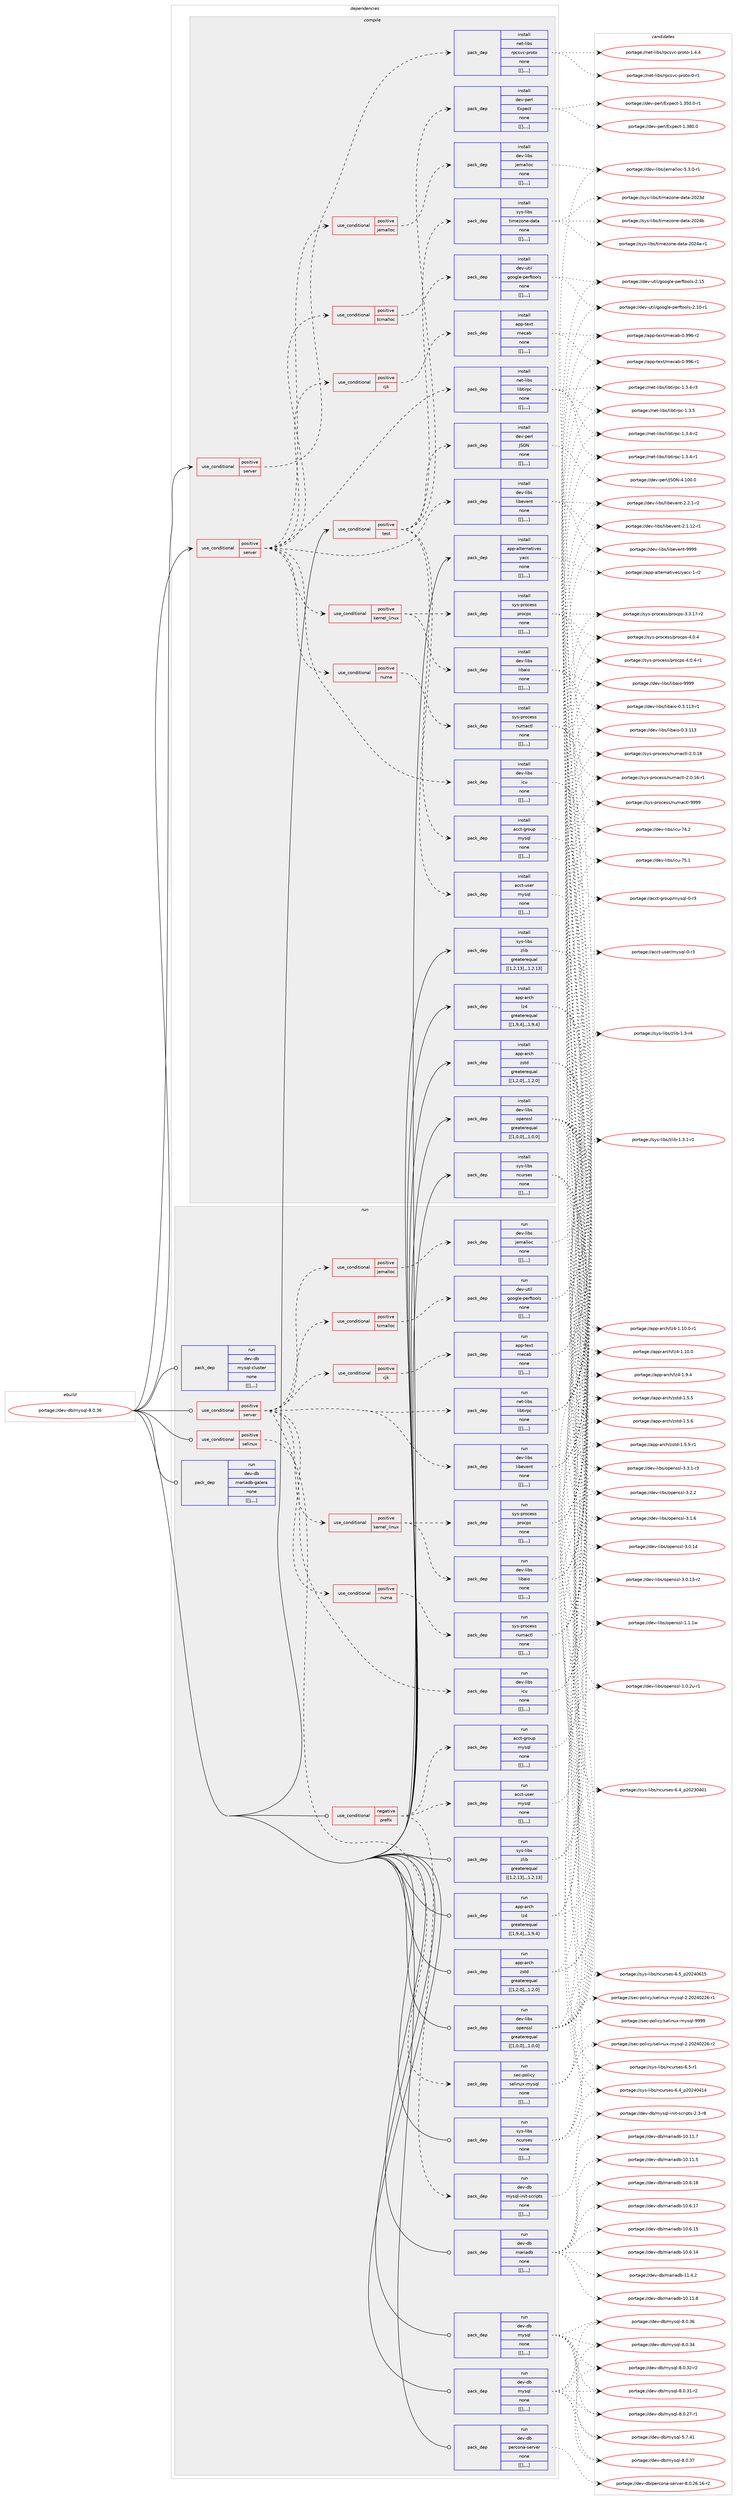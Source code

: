 digraph prolog {

# *************
# Graph options
# *************

newrank=true;
concentrate=true;
compound=true;
graph [rankdir=LR,fontname=Helvetica,fontsize=10,ranksep=1.5];#, ranksep=2.5, nodesep=0.2];
edge  [arrowhead=vee];
node  [fontname=Helvetica,fontsize=10];

# **********
# The ebuild
# **********

subgraph cluster_leftcol {
color=gray;
label=<<i>ebuild</i>>;
id [label="portage://dev-db/mysql-8.0.36", color=red, width=4, href="../dev-db/mysql-8.0.36.svg"];
}

# ****************
# The dependencies
# ****************

subgraph cluster_midcol {
color=gray;
label=<<i>dependencies</i>>;
subgraph cluster_compile {
fillcolor="#eeeeee";
style=filled;
label=<<i>compile</i>>;
subgraph cond17921 {
dependency67855 [label=<<TABLE BORDER="0" CELLBORDER="1" CELLSPACING="0" CELLPADDING="4"><TR><TD ROWSPAN="3" CELLPADDING="10">use_conditional</TD></TR><TR><TD>positive</TD></TR><TR><TD>server</TD></TR></TABLE>>, shape=none, color=red];
subgraph pack48999 {
dependency67856 [label=<<TABLE BORDER="0" CELLBORDER="1" CELLSPACING="0" CELLPADDING="4" WIDTH="220"><TR><TD ROWSPAN="6" CELLPADDING="30">pack_dep</TD></TR><TR><TD WIDTH="110">install</TD></TR><TR><TD>dev-libs</TD></TR><TR><TD>icu</TD></TR><TR><TD>none</TD></TR><TR><TD>[[],,,,]</TD></TR></TABLE>>, shape=none, color=blue];
}
dependency67855:e -> dependency67856:w [weight=20,style="dashed",arrowhead="vee"];
subgraph pack49000 {
dependency67857 [label=<<TABLE BORDER="0" CELLBORDER="1" CELLSPACING="0" CELLPADDING="4" WIDTH="220"><TR><TD ROWSPAN="6" CELLPADDING="30">pack_dep</TD></TR><TR><TD WIDTH="110">install</TD></TR><TR><TD>dev-libs</TD></TR><TR><TD>libevent</TD></TR><TR><TD>none</TD></TR><TR><TD>[[],,,,]</TD></TR></TABLE>>, shape=none, color=blue];
}
dependency67855:e -> dependency67857:w [weight=20,style="dashed",arrowhead="vee"];
subgraph pack49001 {
dependency67858 [label=<<TABLE BORDER="0" CELLBORDER="1" CELLSPACING="0" CELLPADDING="4" WIDTH="220"><TR><TD ROWSPAN="6" CELLPADDING="30">pack_dep</TD></TR><TR><TD WIDTH="110">install</TD></TR><TR><TD>net-libs</TD></TR><TR><TD>libtirpc</TD></TR><TR><TD>none</TD></TR><TR><TD>[[],,,,]</TD></TR></TABLE>>, shape=none, color=blue];
}
dependency67855:e -> dependency67858:w [weight=20,style="dashed",arrowhead="vee"];
subgraph cond17922 {
dependency67859 [label=<<TABLE BORDER="0" CELLBORDER="1" CELLSPACING="0" CELLPADDING="4"><TR><TD ROWSPAN="3" CELLPADDING="10">use_conditional</TD></TR><TR><TD>positive</TD></TR><TR><TD>cjk</TD></TR></TABLE>>, shape=none, color=red];
subgraph pack49002 {
dependency67860 [label=<<TABLE BORDER="0" CELLBORDER="1" CELLSPACING="0" CELLPADDING="4" WIDTH="220"><TR><TD ROWSPAN="6" CELLPADDING="30">pack_dep</TD></TR><TR><TD WIDTH="110">install</TD></TR><TR><TD>app-text</TD></TR><TR><TD>mecab</TD></TR><TR><TD>none</TD></TR><TR><TD>[[],,,,]</TD></TR></TABLE>>, shape=none, color=blue];
}
dependency67859:e -> dependency67860:w [weight=20,style="dashed",arrowhead="vee"];
}
dependency67855:e -> dependency67859:w [weight=20,style="dashed",arrowhead="vee"];
subgraph cond17923 {
dependency67861 [label=<<TABLE BORDER="0" CELLBORDER="1" CELLSPACING="0" CELLPADDING="4"><TR><TD ROWSPAN="3" CELLPADDING="10">use_conditional</TD></TR><TR><TD>positive</TD></TR><TR><TD>jemalloc</TD></TR></TABLE>>, shape=none, color=red];
subgraph pack49003 {
dependency67862 [label=<<TABLE BORDER="0" CELLBORDER="1" CELLSPACING="0" CELLPADDING="4" WIDTH="220"><TR><TD ROWSPAN="6" CELLPADDING="30">pack_dep</TD></TR><TR><TD WIDTH="110">install</TD></TR><TR><TD>dev-libs</TD></TR><TR><TD>jemalloc</TD></TR><TR><TD>none</TD></TR><TR><TD>[[],,,,]</TD></TR></TABLE>>, shape=none, color=blue];
}
dependency67861:e -> dependency67862:w [weight=20,style="dashed",arrowhead="vee"];
}
dependency67855:e -> dependency67861:w [weight=20,style="dashed",arrowhead="vee"];
subgraph cond17924 {
dependency67863 [label=<<TABLE BORDER="0" CELLBORDER="1" CELLSPACING="0" CELLPADDING="4"><TR><TD ROWSPAN="3" CELLPADDING="10">use_conditional</TD></TR><TR><TD>positive</TD></TR><TR><TD>kernel_linux</TD></TR></TABLE>>, shape=none, color=red];
subgraph pack49004 {
dependency67864 [label=<<TABLE BORDER="0" CELLBORDER="1" CELLSPACING="0" CELLPADDING="4" WIDTH="220"><TR><TD ROWSPAN="6" CELLPADDING="30">pack_dep</TD></TR><TR><TD WIDTH="110">install</TD></TR><TR><TD>dev-libs</TD></TR><TR><TD>libaio</TD></TR><TR><TD>none</TD></TR><TR><TD>[[],,,,]</TD></TR></TABLE>>, shape=none, color=blue];
}
dependency67863:e -> dependency67864:w [weight=20,style="dashed",arrowhead="vee"];
subgraph pack49005 {
dependency67865 [label=<<TABLE BORDER="0" CELLBORDER="1" CELLSPACING="0" CELLPADDING="4" WIDTH="220"><TR><TD ROWSPAN="6" CELLPADDING="30">pack_dep</TD></TR><TR><TD WIDTH="110">install</TD></TR><TR><TD>sys-process</TD></TR><TR><TD>procps</TD></TR><TR><TD>none</TD></TR><TR><TD>[[],,,,]</TD></TR></TABLE>>, shape=none, color=blue];
}
dependency67863:e -> dependency67865:w [weight=20,style="dashed",arrowhead="vee"];
}
dependency67855:e -> dependency67863:w [weight=20,style="dashed",arrowhead="vee"];
subgraph cond17925 {
dependency67866 [label=<<TABLE BORDER="0" CELLBORDER="1" CELLSPACING="0" CELLPADDING="4"><TR><TD ROWSPAN="3" CELLPADDING="10">use_conditional</TD></TR><TR><TD>positive</TD></TR><TR><TD>numa</TD></TR></TABLE>>, shape=none, color=red];
subgraph pack49006 {
dependency67867 [label=<<TABLE BORDER="0" CELLBORDER="1" CELLSPACING="0" CELLPADDING="4" WIDTH="220"><TR><TD ROWSPAN="6" CELLPADDING="30">pack_dep</TD></TR><TR><TD WIDTH="110">install</TD></TR><TR><TD>sys-process</TD></TR><TR><TD>numactl</TD></TR><TR><TD>none</TD></TR><TR><TD>[[],,,,]</TD></TR></TABLE>>, shape=none, color=blue];
}
dependency67866:e -> dependency67867:w [weight=20,style="dashed",arrowhead="vee"];
}
dependency67855:e -> dependency67866:w [weight=20,style="dashed",arrowhead="vee"];
subgraph cond17926 {
dependency67868 [label=<<TABLE BORDER="0" CELLBORDER="1" CELLSPACING="0" CELLPADDING="4"><TR><TD ROWSPAN="3" CELLPADDING="10">use_conditional</TD></TR><TR><TD>positive</TD></TR><TR><TD>tcmalloc</TD></TR></TABLE>>, shape=none, color=red];
subgraph pack49007 {
dependency67869 [label=<<TABLE BORDER="0" CELLBORDER="1" CELLSPACING="0" CELLPADDING="4" WIDTH="220"><TR><TD ROWSPAN="6" CELLPADDING="30">pack_dep</TD></TR><TR><TD WIDTH="110">install</TD></TR><TR><TD>dev-util</TD></TR><TR><TD>google-perftools</TD></TR><TR><TD>none</TD></TR><TR><TD>[[],,,,]</TD></TR></TABLE>>, shape=none, color=blue];
}
dependency67868:e -> dependency67869:w [weight=20,style="dashed",arrowhead="vee"];
}
dependency67855:e -> dependency67868:w [weight=20,style="dashed",arrowhead="vee"];
}
id:e -> dependency67855:w [weight=20,style="solid",arrowhead="vee"];
subgraph cond17927 {
dependency67870 [label=<<TABLE BORDER="0" CELLBORDER="1" CELLSPACING="0" CELLPADDING="4"><TR><TD ROWSPAN="3" CELLPADDING="10">use_conditional</TD></TR><TR><TD>positive</TD></TR><TR><TD>server</TD></TR></TABLE>>, shape=none, color=red];
subgraph pack49008 {
dependency67871 [label=<<TABLE BORDER="0" CELLBORDER="1" CELLSPACING="0" CELLPADDING="4" WIDTH="220"><TR><TD ROWSPAN="6" CELLPADDING="30">pack_dep</TD></TR><TR><TD WIDTH="110">install</TD></TR><TR><TD>net-libs</TD></TR><TR><TD>rpcsvc-proto</TD></TR><TR><TD>none</TD></TR><TR><TD>[[],,,,]</TD></TR></TABLE>>, shape=none, color=blue];
}
dependency67870:e -> dependency67871:w [weight=20,style="dashed",arrowhead="vee"];
}
id:e -> dependency67870:w [weight=20,style="solid",arrowhead="vee"];
subgraph cond17928 {
dependency67872 [label=<<TABLE BORDER="0" CELLBORDER="1" CELLSPACING="0" CELLPADDING="4"><TR><TD ROWSPAN="3" CELLPADDING="10">use_conditional</TD></TR><TR><TD>positive</TD></TR><TR><TD>test</TD></TR></TABLE>>, shape=none, color=red];
subgraph pack49009 {
dependency67873 [label=<<TABLE BORDER="0" CELLBORDER="1" CELLSPACING="0" CELLPADDING="4" WIDTH="220"><TR><TD ROWSPAN="6" CELLPADDING="30">pack_dep</TD></TR><TR><TD WIDTH="110">install</TD></TR><TR><TD>acct-group</TD></TR><TR><TD>mysql</TD></TR><TR><TD>none</TD></TR><TR><TD>[[],,,,]</TD></TR></TABLE>>, shape=none, color=blue];
}
dependency67872:e -> dependency67873:w [weight=20,style="dashed",arrowhead="vee"];
subgraph pack49010 {
dependency67874 [label=<<TABLE BORDER="0" CELLBORDER="1" CELLSPACING="0" CELLPADDING="4" WIDTH="220"><TR><TD ROWSPAN="6" CELLPADDING="30">pack_dep</TD></TR><TR><TD WIDTH="110">install</TD></TR><TR><TD>acct-user</TD></TR><TR><TD>mysql</TD></TR><TR><TD>none</TD></TR><TR><TD>[[],,,,]</TD></TR></TABLE>>, shape=none, color=blue];
}
dependency67872:e -> dependency67874:w [weight=20,style="dashed",arrowhead="vee"];
subgraph pack49011 {
dependency67875 [label=<<TABLE BORDER="0" CELLBORDER="1" CELLSPACING="0" CELLPADDING="4" WIDTH="220"><TR><TD ROWSPAN="6" CELLPADDING="30">pack_dep</TD></TR><TR><TD WIDTH="110">install</TD></TR><TR><TD>dev-perl</TD></TR><TR><TD>Expect</TD></TR><TR><TD>none</TD></TR><TR><TD>[[],,,,]</TD></TR></TABLE>>, shape=none, color=blue];
}
dependency67872:e -> dependency67875:w [weight=20,style="dashed",arrowhead="vee"];
subgraph pack49012 {
dependency67876 [label=<<TABLE BORDER="0" CELLBORDER="1" CELLSPACING="0" CELLPADDING="4" WIDTH="220"><TR><TD ROWSPAN="6" CELLPADDING="30">pack_dep</TD></TR><TR><TD WIDTH="110">install</TD></TR><TR><TD>dev-perl</TD></TR><TR><TD>JSON</TD></TR><TR><TD>none</TD></TR><TR><TD>[[],,,,]</TD></TR></TABLE>>, shape=none, color=blue];
}
dependency67872:e -> dependency67876:w [weight=20,style="dashed",arrowhead="vee"];
subgraph pack49013 {
dependency67877 [label=<<TABLE BORDER="0" CELLBORDER="1" CELLSPACING="0" CELLPADDING="4" WIDTH="220"><TR><TD ROWSPAN="6" CELLPADDING="30">pack_dep</TD></TR><TR><TD WIDTH="110">install</TD></TR><TR><TD>sys-libs</TD></TR><TR><TD>timezone-data</TD></TR><TR><TD>none</TD></TR><TR><TD>[[],,,,]</TD></TR></TABLE>>, shape=none, color=blue];
}
dependency67872:e -> dependency67877:w [weight=20,style="dashed",arrowhead="vee"];
}
id:e -> dependency67872:w [weight=20,style="solid",arrowhead="vee"];
subgraph pack49014 {
dependency67878 [label=<<TABLE BORDER="0" CELLBORDER="1" CELLSPACING="0" CELLPADDING="4" WIDTH="220"><TR><TD ROWSPAN="6" CELLPADDING="30">pack_dep</TD></TR><TR><TD WIDTH="110">install</TD></TR><TR><TD>app-alternatives</TD></TR><TR><TD>yacc</TD></TR><TR><TD>none</TD></TR><TR><TD>[[],,,,]</TD></TR></TABLE>>, shape=none, color=blue];
}
id:e -> dependency67878:w [weight=20,style="solid",arrowhead="vee"];
subgraph pack49015 {
dependency67879 [label=<<TABLE BORDER="0" CELLBORDER="1" CELLSPACING="0" CELLPADDING="4" WIDTH="220"><TR><TD ROWSPAN="6" CELLPADDING="30">pack_dep</TD></TR><TR><TD WIDTH="110">install</TD></TR><TR><TD>app-arch</TD></TR><TR><TD>lz4</TD></TR><TR><TD>greaterequal</TD></TR><TR><TD>[[1,9,4],,,1.9.4]</TD></TR></TABLE>>, shape=none, color=blue];
}
id:e -> dependency67879:w [weight=20,style="solid",arrowhead="vee"];
subgraph pack49016 {
dependency67880 [label=<<TABLE BORDER="0" CELLBORDER="1" CELLSPACING="0" CELLPADDING="4" WIDTH="220"><TR><TD ROWSPAN="6" CELLPADDING="30">pack_dep</TD></TR><TR><TD WIDTH="110">install</TD></TR><TR><TD>app-arch</TD></TR><TR><TD>zstd</TD></TR><TR><TD>greaterequal</TD></TR><TR><TD>[[1,2,0],,,1.2.0]</TD></TR></TABLE>>, shape=none, color=blue];
}
id:e -> dependency67880:w [weight=20,style="solid",arrowhead="vee"];
subgraph pack49017 {
dependency67881 [label=<<TABLE BORDER="0" CELLBORDER="1" CELLSPACING="0" CELLPADDING="4" WIDTH="220"><TR><TD ROWSPAN="6" CELLPADDING="30">pack_dep</TD></TR><TR><TD WIDTH="110">install</TD></TR><TR><TD>dev-libs</TD></TR><TR><TD>openssl</TD></TR><TR><TD>greaterequal</TD></TR><TR><TD>[[1,0,0],,,1.0.0]</TD></TR></TABLE>>, shape=none, color=blue];
}
id:e -> dependency67881:w [weight=20,style="solid",arrowhead="vee"];
subgraph pack49018 {
dependency67882 [label=<<TABLE BORDER="0" CELLBORDER="1" CELLSPACING="0" CELLPADDING="4" WIDTH="220"><TR><TD ROWSPAN="6" CELLPADDING="30">pack_dep</TD></TR><TR><TD WIDTH="110">install</TD></TR><TR><TD>sys-libs</TD></TR><TR><TD>ncurses</TD></TR><TR><TD>none</TD></TR><TR><TD>[[],,,,]</TD></TR></TABLE>>, shape=none, color=blue];
}
id:e -> dependency67882:w [weight=20,style="solid",arrowhead="vee"];
subgraph pack49019 {
dependency67883 [label=<<TABLE BORDER="0" CELLBORDER="1" CELLSPACING="0" CELLPADDING="4" WIDTH="220"><TR><TD ROWSPAN="6" CELLPADDING="30">pack_dep</TD></TR><TR><TD WIDTH="110">install</TD></TR><TR><TD>sys-libs</TD></TR><TR><TD>zlib</TD></TR><TR><TD>greaterequal</TD></TR><TR><TD>[[1,2,13],,,1.2.13]</TD></TR></TABLE>>, shape=none, color=blue];
}
id:e -> dependency67883:w [weight=20,style="solid",arrowhead="vee"];
}
subgraph cluster_compileandrun {
fillcolor="#eeeeee";
style=filled;
label=<<i>compile and run</i>>;
}
subgraph cluster_run {
fillcolor="#eeeeee";
style=filled;
label=<<i>run</i>>;
subgraph cond17929 {
dependency67884 [label=<<TABLE BORDER="0" CELLBORDER="1" CELLSPACING="0" CELLPADDING="4"><TR><TD ROWSPAN="3" CELLPADDING="10">use_conditional</TD></TR><TR><TD>negative</TD></TR><TR><TD>prefix</TD></TR></TABLE>>, shape=none, color=red];
subgraph pack49020 {
dependency67885 [label=<<TABLE BORDER="0" CELLBORDER="1" CELLSPACING="0" CELLPADDING="4" WIDTH="220"><TR><TD ROWSPAN="6" CELLPADDING="30">pack_dep</TD></TR><TR><TD WIDTH="110">run</TD></TR><TR><TD>acct-group</TD></TR><TR><TD>mysql</TD></TR><TR><TD>none</TD></TR><TR><TD>[[],,,,]</TD></TR></TABLE>>, shape=none, color=blue];
}
dependency67884:e -> dependency67885:w [weight=20,style="dashed",arrowhead="vee"];
subgraph pack49021 {
dependency67886 [label=<<TABLE BORDER="0" CELLBORDER="1" CELLSPACING="0" CELLPADDING="4" WIDTH="220"><TR><TD ROWSPAN="6" CELLPADDING="30">pack_dep</TD></TR><TR><TD WIDTH="110">run</TD></TR><TR><TD>acct-user</TD></TR><TR><TD>mysql</TD></TR><TR><TD>none</TD></TR><TR><TD>[[],,,,]</TD></TR></TABLE>>, shape=none, color=blue];
}
dependency67884:e -> dependency67886:w [weight=20,style="dashed",arrowhead="vee"];
subgraph pack49022 {
dependency67887 [label=<<TABLE BORDER="0" CELLBORDER="1" CELLSPACING="0" CELLPADDING="4" WIDTH="220"><TR><TD ROWSPAN="6" CELLPADDING="30">pack_dep</TD></TR><TR><TD WIDTH="110">run</TD></TR><TR><TD>dev-db</TD></TR><TR><TD>mysql-init-scripts</TD></TR><TR><TD>none</TD></TR><TR><TD>[[],,,,]</TD></TR></TABLE>>, shape=none, color=blue];
}
dependency67884:e -> dependency67887:w [weight=20,style="dashed",arrowhead="vee"];
}
id:e -> dependency67884:w [weight=20,style="solid",arrowhead="odot"];
subgraph cond17930 {
dependency67888 [label=<<TABLE BORDER="0" CELLBORDER="1" CELLSPACING="0" CELLPADDING="4"><TR><TD ROWSPAN="3" CELLPADDING="10">use_conditional</TD></TR><TR><TD>positive</TD></TR><TR><TD>selinux</TD></TR></TABLE>>, shape=none, color=red];
subgraph pack49023 {
dependency67889 [label=<<TABLE BORDER="0" CELLBORDER="1" CELLSPACING="0" CELLPADDING="4" WIDTH="220"><TR><TD ROWSPAN="6" CELLPADDING="30">pack_dep</TD></TR><TR><TD WIDTH="110">run</TD></TR><TR><TD>sec-policy</TD></TR><TR><TD>selinux-mysql</TD></TR><TR><TD>none</TD></TR><TR><TD>[[],,,,]</TD></TR></TABLE>>, shape=none, color=blue];
}
dependency67888:e -> dependency67889:w [weight=20,style="dashed",arrowhead="vee"];
}
id:e -> dependency67888:w [weight=20,style="solid",arrowhead="odot"];
subgraph cond17931 {
dependency67890 [label=<<TABLE BORDER="0" CELLBORDER="1" CELLSPACING="0" CELLPADDING="4"><TR><TD ROWSPAN="3" CELLPADDING="10">use_conditional</TD></TR><TR><TD>positive</TD></TR><TR><TD>server</TD></TR></TABLE>>, shape=none, color=red];
subgraph pack49024 {
dependency67891 [label=<<TABLE BORDER="0" CELLBORDER="1" CELLSPACING="0" CELLPADDING="4" WIDTH="220"><TR><TD ROWSPAN="6" CELLPADDING="30">pack_dep</TD></TR><TR><TD WIDTH="110">run</TD></TR><TR><TD>dev-libs</TD></TR><TR><TD>icu</TD></TR><TR><TD>none</TD></TR><TR><TD>[[],,,,]</TD></TR></TABLE>>, shape=none, color=blue];
}
dependency67890:e -> dependency67891:w [weight=20,style="dashed",arrowhead="vee"];
subgraph pack49025 {
dependency67892 [label=<<TABLE BORDER="0" CELLBORDER="1" CELLSPACING="0" CELLPADDING="4" WIDTH="220"><TR><TD ROWSPAN="6" CELLPADDING="30">pack_dep</TD></TR><TR><TD WIDTH="110">run</TD></TR><TR><TD>dev-libs</TD></TR><TR><TD>libevent</TD></TR><TR><TD>none</TD></TR><TR><TD>[[],,,,]</TD></TR></TABLE>>, shape=none, color=blue];
}
dependency67890:e -> dependency67892:w [weight=20,style="dashed",arrowhead="vee"];
subgraph pack49026 {
dependency67893 [label=<<TABLE BORDER="0" CELLBORDER="1" CELLSPACING="0" CELLPADDING="4" WIDTH="220"><TR><TD ROWSPAN="6" CELLPADDING="30">pack_dep</TD></TR><TR><TD WIDTH="110">run</TD></TR><TR><TD>net-libs</TD></TR><TR><TD>libtirpc</TD></TR><TR><TD>none</TD></TR><TR><TD>[[],,,,]</TD></TR></TABLE>>, shape=none, color=blue];
}
dependency67890:e -> dependency67893:w [weight=20,style="dashed",arrowhead="vee"];
subgraph cond17932 {
dependency67894 [label=<<TABLE BORDER="0" CELLBORDER="1" CELLSPACING="0" CELLPADDING="4"><TR><TD ROWSPAN="3" CELLPADDING="10">use_conditional</TD></TR><TR><TD>positive</TD></TR><TR><TD>cjk</TD></TR></TABLE>>, shape=none, color=red];
subgraph pack49027 {
dependency67895 [label=<<TABLE BORDER="0" CELLBORDER="1" CELLSPACING="0" CELLPADDING="4" WIDTH="220"><TR><TD ROWSPAN="6" CELLPADDING="30">pack_dep</TD></TR><TR><TD WIDTH="110">run</TD></TR><TR><TD>app-text</TD></TR><TR><TD>mecab</TD></TR><TR><TD>none</TD></TR><TR><TD>[[],,,,]</TD></TR></TABLE>>, shape=none, color=blue];
}
dependency67894:e -> dependency67895:w [weight=20,style="dashed",arrowhead="vee"];
}
dependency67890:e -> dependency67894:w [weight=20,style="dashed",arrowhead="vee"];
subgraph cond17933 {
dependency67896 [label=<<TABLE BORDER="0" CELLBORDER="1" CELLSPACING="0" CELLPADDING="4"><TR><TD ROWSPAN="3" CELLPADDING="10">use_conditional</TD></TR><TR><TD>positive</TD></TR><TR><TD>jemalloc</TD></TR></TABLE>>, shape=none, color=red];
subgraph pack49028 {
dependency67897 [label=<<TABLE BORDER="0" CELLBORDER="1" CELLSPACING="0" CELLPADDING="4" WIDTH="220"><TR><TD ROWSPAN="6" CELLPADDING="30">pack_dep</TD></TR><TR><TD WIDTH="110">run</TD></TR><TR><TD>dev-libs</TD></TR><TR><TD>jemalloc</TD></TR><TR><TD>none</TD></TR><TR><TD>[[],,,,]</TD></TR></TABLE>>, shape=none, color=blue];
}
dependency67896:e -> dependency67897:w [weight=20,style="dashed",arrowhead="vee"];
}
dependency67890:e -> dependency67896:w [weight=20,style="dashed",arrowhead="vee"];
subgraph cond17934 {
dependency67898 [label=<<TABLE BORDER="0" CELLBORDER="1" CELLSPACING="0" CELLPADDING="4"><TR><TD ROWSPAN="3" CELLPADDING="10">use_conditional</TD></TR><TR><TD>positive</TD></TR><TR><TD>kernel_linux</TD></TR></TABLE>>, shape=none, color=red];
subgraph pack49029 {
dependency67899 [label=<<TABLE BORDER="0" CELLBORDER="1" CELLSPACING="0" CELLPADDING="4" WIDTH="220"><TR><TD ROWSPAN="6" CELLPADDING="30">pack_dep</TD></TR><TR><TD WIDTH="110">run</TD></TR><TR><TD>dev-libs</TD></TR><TR><TD>libaio</TD></TR><TR><TD>none</TD></TR><TR><TD>[[],,,,]</TD></TR></TABLE>>, shape=none, color=blue];
}
dependency67898:e -> dependency67899:w [weight=20,style="dashed",arrowhead="vee"];
subgraph pack49030 {
dependency67900 [label=<<TABLE BORDER="0" CELLBORDER="1" CELLSPACING="0" CELLPADDING="4" WIDTH="220"><TR><TD ROWSPAN="6" CELLPADDING="30">pack_dep</TD></TR><TR><TD WIDTH="110">run</TD></TR><TR><TD>sys-process</TD></TR><TR><TD>procps</TD></TR><TR><TD>none</TD></TR><TR><TD>[[],,,,]</TD></TR></TABLE>>, shape=none, color=blue];
}
dependency67898:e -> dependency67900:w [weight=20,style="dashed",arrowhead="vee"];
}
dependency67890:e -> dependency67898:w [weight=20,style="dashed",arrowhead="vee"];
subgraph cond17935 {
dependency67901 [label=<<TABLE BORDER="0" CELLBORDER="1" CELLSPACING="0" CELLPADDING="4"><TR><TD ROWSPAN="3" CELLPADDING="10">use_conditional</TD></TR><TR><TD>positive</TD></TR><TR><TD>numa</TD></TR></TABLE>>, shape=none, color=red];
subgraph pack49031 {
dependency67902 [label=<<TABLE BORDER="0" CELLBORDER="1" CELLSPACING="0" CELLPADDING="4" WIDTH="220"><TR><TD ROWSPAN="6" CELLPADDING="30">pack_dep</TD></TR><TR><TD WIDTH="110">run</TD></TR><TR><TD>sys-process</TD></TR><TR><TD>numactl</TD></TR><TR><TD>none</TD></TR><TR><TD>[[],,,,]</TD></TR></TABLE>>, shape=none, color=blue];
}
dependency67901:e -> dependency67902:w [weight=20,style="dashed",arrowhead="vee"];
}
dependency67890:e -> dependency67901:w [weight=20,style="dashed",arrowhead="vee"];
subgraph cond17936 {
dependency67903 [label=<<TABLE BORDER="0" CELLBORDER="1" CELLSPACING="0" CELLPADDING="4"><TR><TD ROWSPAN="3" CELLPADDING="10">use_conditional</TD></TR><TR><TD>positive</TD></TR><TR><TD>tcmalloc</TD></TR></TABLE>>, shape=none, color=red];
subgraph pack49032 {
dependency67904 [label=<<TABLE BORDER="0" CELLBORDER="1" CELLSPACING="0" CELLPADDING="4" WIDTH="220"><TR><TD ROWSPAN="6" CELLPADDING="30">pack_dep</TD></TR><TR><TD WIDTH="110">run</TD></TR><TR><TD>dev-util</TD></TR><TR><TD>google-perftools</TD></TR><TR><TD>none</TD></TR><TR><TD>[[],,,,]</TD></TR></TABLE>>, shape=none, color=blue];
}
dependency67903:e -> dependency67904:w [weight=20,style="dashed",arrowhead="vee"];
}
dependency67890:e -> dependency67903:w [weight=20,style="dashed",arrowhead="vee"];
}
id:e -> dependency67890:w [weight=20,style="solid",arrowhead="odot"];
subgraph pack49033 {
dependency67905 [label=<<TABLE BORDER="0" CELLBORDER="1" CELLSPACING="0" CELLPADDING="4" WIDTH="220"><TR><TD ROWSPAN="6" CELLPADDING="30">pack_dep</TD></TR><TR><TD WIDTH="110">run</TD></TR><TR><TD>app-arch</TD></TR><TR><TD>lz4</TD></TR><TR><TD>greaterequal</TD></TR><TR><TD>[[1,9,4],,,1.9.4]</TD></TR></TABLE>>, shape=none, color=blue];
}
id:e -> dependency67905:w [weight=20,style="solid",arrowhead="odot"];
subgraph pack49034 {
dependency67906 [label=<<TABLE BORDER="0" CELLBORDER="1" CELLSPACING="0" CELLPADDING="4" WIDTH="220"><TR><TD ROWSPAN="6" CELLPADDING="30">pack_dep</TD></TR><TR><TD WIDTH="110">run</TD></TR><TR><TD>app-arch</TD></TR><TR><TD>zstd</TD></TR><TR><TD>greaterequal</TD></TR><TR><TD>[[1,2,0],,,1.2.0]</TD></TR></TABLE>>, shape=none, color=blue];
}
id:e -> dependency67906:w [weight=20,style="solid",arrowhead="odot"];
subgraph pack49035 {
dependency67907 [label=<<TABLE BORDER="0" CELLBORDER="1" CELLSPACING="0" CELLPADDING="4" WIDTH="220"><TR><TD ROWSPAN="6" CELLPADDING="30">pack_dep</TD></TR><TR><TD WIDTH="110">run</TD></TR><TR><TD>dev-libs</TD></TR><TR><TD>openssl</TD></TR><TR><TD>greaterequal</TD></TR><TR><TD>[[1,0,0],,,1.0.0]</TD></TR></TABLE>>, shape=none, color=blue];
}
id:e -> dependency67907:w [weight=20,style="solid",arrowhead="odot"];
subgraph pack49036 {
dependency67908 [label=<<TABLE BORDER="0" CELLBORDER="1" CELLSPACING="0" CELLPADDING="4" WIDTH="220"><TR><TD ROWSPAN="6" CELLPADDING="30">pack_dep</TD></TR><TR><TD WIDTH="110">run</TD></TR><TR><TD>sys-libs</TD></TR><TR><TD>ncurses</TD></TR><TR><TD>none</TD></TR><TR><TD>[[],,,,]</TD></TR></TABLE>>, shape=none, color=blue];
}
id:e -> dependency67908:w [weight=20,style="solid",arrowhead="odot"];
subgraph pack49037 {
dependency67909 [label=<<TABLE BORDER="0" CELLBORDER="1" CELLSPACING="0" CELLPADDING="4" WIDTH="220"><TR><TD ROWSPAN="6" CELLPADDING="30">pack_dep</TD></TR><TR><TD WIDTH="110">run</TD></TR><TR><TD>sys-libs</TD></TR><TR><TD>zlib</TD></TR><TR><TD>greaterequal</TD></TR><TR><TD>[[1,2,13],,,1.2.13]</TD></TR></TABLE>>, shape=none, color=blue];
}
id:e -> dependency67909:w [weight=20,style="solid",arrowhead="odot"];
subgraph pack49038 {
dependency67910 [label=<<TABLE BORDER="0" CELLBORDER="1" CELLSPACING="0" CELLPADDING="4" WIDTH="220"><TR><TD ROWSPAN="6" CELLPADDING="30">pack_dep</TD></TR><TR><TD WIDTH="110">run</TD></TR><TR><TD>dev-db</TD></TR><TR><TD>mariadb</TD></TR><TR><TD>none</TD></TR><TR><TD>[[],,,,]</TD></TR></TABLE>>, shape=none, color=blue];
}
id:e -> dependency67910:w [weight=20,style="solid",arrowhead="odot"];
subgraph pack49039 {
dependency67911 [label=<<TABLE BORDER="0" CELLBORDER="1" CELLSPACING="0" CELLPADDING="4" WIDTH="220"><TR><TD ROWSPAN="6" CELLPADDING="30">pack_dep</TD></TR><TR><TD WIDTH="110">run</TD></TR><TR><TD>dev-db</TD></TR><TR><TD>mariadb-galera</TD></TR><TR><TD>none</TD></TR><TR><TD>[[],,,,]</TD></TR></TABLE>>, shape=none, color=blue];
}
id:e -> dependency67911:w [weight=20,style="solid",arrowhead="odot"];
subgraph pack49040 {
dependency67912 [label=<<TABLE BORDER="0" CELLBORDER="1" CELLSPACING="0" CELLPADDING="4" WIDTH="220"><TR><TD ROWSPAN="6" CELLPADDING="30">pack_dep</TD></TR><TR><TD WIDTH="110">run</TD></TR><TR><TD>dev-db</TD></TR><TR><TD>mysql</TD></TR><TR><TD>none</TD></TR><TR><TD>[[],,,,]</TD></TR></TABLE>>, shape=none, color=blue];
}
id:e -> dependency67912:w [weight=20,style="solid",arrowhead="odot"];
subgraph pack49041 {
dependency67913 [label=<<TABLE BORDER="0" CELLBORDER="1" CELLSPACING="0" CELLPADDING="4" WIDTH="220"><TR><TD ROWSPAN="6" CELLPADDING="30">pack_dep</TD></TR><TR><TD WIDTH="110">run</TD></TR><TR><TD>dev-db</TD></TR><TR><TD>mysql</TD></TR><TR><TD>none</TD></TR><TR><TD>[[],,,,]</TD></TR></TABLE>>, shape=none, color=blue];
}
id:e -> dependency67913:w [weight=20,style="solid",arrowhead="odot"];
subgraph pack49042 {
dependency67914 [label=<<TABLE BORDER="0" CELLBORDER="1" CELLSPACING="0" CELLPADDING="4" WIDTH="220"><TR><TD ROWSPAN="6" CELLPADDING="30">pack_dep</TD></TR><TR><TD WIDTH="110">run</TD></TR><TR><TD>dev-db</TD></TR><TR><TD>mysql-cluster</TD></TR><TR><TD>none</TD></TR><TR><TD>[[],,,,]</TD></TR></TABLE>>, shape=none, color=blue];
}
id:e -> dependency67914:w [weight=20,style="solid",arrowhead="odot"];
subgraph pack49043 {
dependency67915 [label=<<TABLE BORDER="0" CELLBORDER="1" CELLSPACING="0" CELLPADDING="4" WIDTH="220"><TR><TD ROWSPAN="6" CELLPADDING="30">pack_dep</TD></TR><TR><TD WIDTH="110">run</TD></TR><TR><TD>dev-db</TD></TR><TR><TD>percona-server</TD></TR><TR><TD>none</TD></TR><TR><TD>[[],,,,]</TD></TR></TABLE>>, shape=none, color=blue];
}
id:e -> dependency67915:w [weight=20,style="solid",arrowhead="odot"];
}
}

# **************
# The candidates
# **************

subgraph cluster_choices {
rank=same;
color=gray;
label=<<i>candidates</i>>;

subgraph choice48999 {
color=black;
nodesep=1;
choice100101118451081059811547105991174555534649 [label="portage://dev-libs/icu-75.1", color=red, width=4,href="../dev-libs/icu-75.1.svg"];
choice100101118451081059811547105991174555524650 [label="portage://dev-libs/icu-74.2", color=red, width=4,href="../dev-libs/icu-74.2.svg"];
dependency67856:e -> choice100101118451081059811547105991174555534649:w [style=dotted,weight="100"];
dependency67856:e -> choice100101118451081059811547105991174555524650:w [style=dotted,weight="100"];
}
subgraph choice49000 {
color=black;
nodesep=1;
choice100101118451081059811547108105981011181011101164557575757 [label="portage://dev-libs/libevent-9999", color=red, width=4,href="../dev-libs/libevent-9999.svg"];
choice100101118451081059811547108105981011181011101164550465046494511450 [label="portage://dev-libs/libevent-2.2.1-r2", color=red, width=4,href="../dev-libs/libevent-2.2.1-r2.svg"];
choice10010111845108105981154710810598101118101110116455046494649504511449 [label="portage://dev-libs/libevent-2.1.12-r1", color=red, width=4,href="../dev-libs/libevent-2.1.12-r1.svg"];
dependency67857:e -> choice100101118451081059811547108105981011181011101164557575757:w [style=dotted,weight="100"];
dependency67857:e -> choice100101118451081059811547108105981011181011101164550465046494511450:w [style=dotted,weight="100"];
dependency67857:e -> choice10010111845108105981154710810598101118101110116455046494649504511449:w [style=dotted,weight="100"];
}
subgraph choice49001 {
color=black;
nodesep=1;
choice1101011164510810598115471081059811610511411299454946514653 [label="portage://net-libs/libtirpc-1.3.5", color=red, width=4,href="../net-libs/libtirpc-1.3.5.svg"];
choice11010111645108105981154710810598116105114112994549465146524511451 [label="portage://net-libs/libtirpc-1.3.4-r3", color=red, width=4,href="../net-libs/libtirpc-1.3.4-r3.svg"];
choice11010111645108105981154710810598116105114112994549465146524511450 [label="portage://net-libs/libtirpc-1.3.4-r2", color=red, width=4,href="../net-libs/libtirpc-1.3.4-r2.svg"];
choice11010111645108105981154710810598116105114112994549465146524511449 [label="portage://net-libs/libtirpc-1.3.4-r1", color=red, width=4,href="../net-libs/libtirpc-1.3.4-r1.svg"];
dependency67858:e -> choice1101011164510810598115471081059811610511411299454946514653:w [style=dotted,weight="100"];
dependency67858:e -> choice11010111645108105981154710810598116105114112994549465146524511451:w [style=dotted,weight="100"];
dependency67858:e -> choice11010111645108105981154710810598116105114112994549465146524511450:w [style=dotted,weight="100"];
dependency67858:e -> choice11010111645108105981154710810598116105114112994549465146524511449:w [style=dotted,weight="100"];
}
subgraph choice49002 {
color=black;
nodesep=1;
choice9711211245116101120116471091019997984548465757544511450 [label="portage://app-text/mecab-0.996-r2", color=red, width=4,href="../app-text/mecab-0.996-r2.svg"];
choice9711211245116101120116471091019997984548465757544511449 [label="portage://app-text/mecab-0.996-r1", color=red, width=4,href="../app-text/mecab-0.996-r1.svg"];
dependency67860:e -> choice9711211245116101120116471091019997984548465757544511450:w [style=dotted,weight="100"];
dependency67860:e -> choice9711211245116101120116471091019997984548465757544511449:w [style=dotted,weight="100"];
}
subgraph choice49003 {
color=black;
nodesep=1;
choice10010111845108105981154710610110997108108111994553465146484511449 [label="portage://dev-libs/jemalloc-5.3.0-r1", color=red, width=4,href="../dev-libs/jemalloc-5.3.0-r1.svg"];
dependency67862:e -> choice10010111845108105981154710610110997108108111994553465146484511449:w [style=dotted,weight="100"];
}
subgraph choice49004 {
color=black;
nodesep=1;
choice10010111845108105981154710810598971051114557575757 [label="portage://dev-libs/libaio-9999", color=red, width=4,href="../dev-libs/libaio-9999.svg"];
choice100101118451081059811547108105989710511145484651464949514511449 [label="portage://dev-libs/libaio-0.3.113-r1", color=red, width=4,href="../dev-libs/libaio-0.3.113-r1.svg"];
choice10010111845108105981154710810598971051114548465146494951 [label="portage://dev-libs/libaio-0.3.113", color=red, width=4,href="../dev-libs/libaio-0.3.113.svg"];
dependency67864:e -> choice10010111845108105981154710810598971051114557575757:w [style=dotted,weight="100"];
dependency67864:e -> choice100101118451081059811547108105989710511145484651464949514511449:w [style=dotted,weight="100"];
dependency67864:e -> choice10010111845108105981154710810598971051114548465146494951:w [style=dotted,weight="100"];
}
subgraph choice49005 {
color=black;
nodesep=1;
choice115121115451121141119910111511547112114111991121154552464846524511449 [label="portage://sys-process/procps-4.0.4-r1", color=red, width=4,href="../sys-process/procps-4.0.4-r1.svg"];
choice11512111545112114111991011151154711211411199112115455246484652 [label="portage://sys-process/procps-4.0.4", color=red, width=4,href="../sys-process/procps-4.0.4.svg"];
choice11512111545112114111991011151154711211411199112115455146514649554511450 [label="portage://sys-process/procps-3.3.17-r2", color=red, width=4,href="../sys-process/procps-3.3.17-r2.svg"];
dependency67865:e -> choice115121115451121141119910111511547112114111991121154552464846524511449:w [style=dotted,weight="100"];
dependency67865:e -> choice11512111545112114111991011151154711211411199112115455246484652:w [style=dotted,weight="100"];
dependency67865:e -> choice11512111545112114111991011151154711211411199112115455146514649554511450:w [style=dotted,weight="100"];
}
subgraph choice49006 {
color=black;
nodesep=1;
choice11512111545112114111991011151154711011710997991161084557575757 [label="portage://sys-process/numactl-9999", color=red, width=4,href="../sys-process/numactl-9999.svg"];
choice115121115451121141119910111511547110117109979911610845504648464956 [label="portage://sys-process/numactl-2.0.18", color=red, width=4,href="../sys-process/numactl-2.0.18.svg"];
choice1151211154511211411199101115115471101171099799116108455046484649544511449 [label="portage://sys-process/numactl-2.0.16-r1", color=red, width=4,href="../sys-process/numactl-2.0.16-r1.svg"];
dependency67867:e -> choice11512111545112114111991011151154711011710997991161084557575757:w [style=dotted,weight="100"];
dependency67867:e -> choice115121115451121141119910111511547110117109979911610845504648464956:w [style=dotted,weight="100"];
dependency67867:e -> choice1151211154511211411199101115115471101171099799116108455046484649544511449:w [style=dotted,weight="100"];
}
subgraph choice49007 {
color=black;
nodesep=1;
choice1001011184511711610510847103111111103108101451121011141021161111111081154550464953 [label="portage://dev-util/google-perftools-2.15", color=red, width=4,href="../dev-util/google-perftools-2.15.svg"];
choice10010111845117116105108471031111111031081014511210111410211611111110811545504649484511449 [label="portage://dev-util/google-perftools-2.10-r1", color=red, width=4,href="../dev-util/google-perftools-2.10-r1.svg"];
dependency67869:e -> choice1001011184511711610510847103111111103108101451121011141021161111111081154550464953:w [style=dotted,weight="100"];
dependency67869:e -> choice10010111845117116105108471031111111031081014511210111410211611111110811545504649484511449:w [style=dotted,weight="100"];
}
subgraph choice49008 {
color=black;
nodesep=1;
choice110101116451081059811547114112991151189945112114111116111454946524652 [label="portage://net-libs/rpcsvc-proto-1.4.4", color=red, width=4,href="../net-libs/rpcsvc-proto-1.4.4.svg"];
choice11010111645108105981154711411299115118994511211411111611145484511449 [label="portage://net-libs/rpcsvc-proto-0-r1", color=red, width=4,href="../net-libs/rpcsvc-proto-0-r1.svg"];
dependency67871:e -> choice110101116451081059811547114112991151189945112114111116111454946524652:w [style=dotted,weight="100"];
dependency67871:e -> choice11010111645108105981154711411299115118994511211411111611145484511449:w [style=dotted,weight="100"];
}
subgraph choice49009 {
color=black;
nodesep=1;
choice979999116451031141111171124710912111511310845484511451 [label="portage://acct-group/mysql-0-r3", color=red, width=4,href="../acct-group/mysql-0-r3.svg"];
dependency67873:e -> choice979999116451031141111171124710912111511310845484511451:w [style=dotted,weight="100"];
}
subgraph choice49010 {
color=black;
nodesep=1;
choice979999116451171151011144710912111511310845484511451 [label="portage://acct-user/mysql-0-r3", color=red, width=4,href="../acct-user/mysql-0-r3.svg"];
dependency67874:e -> choice979999116451171151011144710912111511310845484511451:w [style=dotted,weight="100"];
}
subgraph choice49011 {
color=black;
nodesep=1;
choice100101118451121011141084769120112101991164549465156484648 [label="portage://dev-perl/Expect-1.380.0", color=red, width=4,href="../dev-perl/Expect-1.380.0.svg"];
choice1001011184511210111410847691201121019911645494651534846484511449 [label="portage://dev-perl/Expect-1.350.0-r1", color=red, width=4,href="../dev-perl/Expect-1.350.0-r1.svg"];
dependency67875:e -> choice100101118451121011141084769120112101991164549465156484648:w [style=dotted,weight="100"];
dependency67875:e -> choice1001011184511210111410847691201121019911645494651534846484511449:w [style=dotted,weight="100"];
}
subgraph choice49012 {
color=black;
nodesep=1;
choice1001011184511210111410847748379784552464948484648 [label="portage://dev-perl/JSON-4.100.0", color=red, width=4,href="../dev-perl/JSON-4.100.0.svg"];
dependency67876:e -> choice1001011184511210111410847748379784552464948484648:w [style=dotted,weight="100"];
}
subgraph choice49013 {
color=black;
nodesep=1;
choice115121115451081059811547116105109101122111110101451009711697455048505298 [label="portage://sys-libs/timezone-data-2024b", color=red, width=4,href="../sys-libs/timezone-data-2024b.svg"];
choice1151211154510810598115471161051091011221111101014510097116974550485052974511449 [label="portage://sys-libs/timezone-data-2024a-r1", color=red, width=4,href="../sys-libs/timezone-data-2024a-r1.svg"];
choice1151211154510810598115471161051091011221111101014510097116974550485051100 [label="portage://sys-libs/timezone-data-2023d", color=red, width=4,href="../sys-libs/timezone-data-2023d.svg"];
dependency67877:e -> choice115121115451081059811547116105109101122111110101451009711697455048505298:w [style=dotted,weight="100"];
dependency67877:e -> choice1151211154510810598115471161051091011221111101014510097116974550485052974511449:w [style=dotted,weight="100"];
dependency67877:e -> choice1151211154510810598115471161051091011221111101014510097116974550485051100:w [style=dotted,weight="100"];
}
subgraph choice49014 {
color=black;
nodesep=1;
choice971121124597108116101114110971161051181011154712197999945494511450 [label="portage://app-alternatives/yacc-1-r2", color=red, width=4,href="../app-alternatives/yacc-1-r2.svg"];
dependency67878:e -> choice971121124597108116101114110971161051181011154712197999945494511450:w [style=dotted,weight="100"];
}
subgraph choice49015 {
color=black;
nodesep=1;
choice971121124597114991044710812252454946494846484511449 [label="portage://app-arch/lz4-1.10.0-r1", color=red, width=4,href="../app-arch/lz4-1.10.0-r1.svg"];
choice97112112459711499104471081225245494649484648 [label="portage://app-arch/lz4-1.10.0", color=red, width=4,href="../app-arch/lz4-1.10.0.svg"];
choice971121124597114991044710812252454946574652 [label="portage://app-arch/lz4-1.9.4", color=red, width=4,href="../app-arch/lz4-1.9.4.svg"];
dependency67879:e -> choice971121124597114991044710812252454946494846484511449:w [style=dotted,weight="100"];
dependency67879:e -> choice97112112459711499104471081225245494649484648:w [style=dotted,weight="100"];
dependency67879:e -> choice971121124597114991044710812252454946574652:w [style=dotted,weight="100"];
}
subgraph choice49016 {
color=black;
nodesep=1;
choice9711211245971149910447122115116100454946534654 [label="portage://app-arch/zstd-1.5.6", color=red, width=4,href="../app-arch/zstd-1.5.6.svg"];
choice97112112459711499104471221151161004549465346534511449 [label="portage://app-arch/zstd-1.5.5-r1", color=red, width=4,href="../app-arch/zstd-1.5.5-r1.svg"];
choice9711211245971149910447122115116100454946534653 [label="portage://app-arch/zstd-1.5.5", color=red, width=4,href="../app-arch/zstd-1.5.5.svg"];
dependency67880:e -> choice9711211245971149910447122115116100454946534654:w [style=dotted,weight="100"];
dependency67880:e -> choice97112112459711499104471221151161004549465346534511449:w [style=dotted,weight="100"];
dependency67880:e -> choice9711211245971149910447122115116100454946534653:w [style=dotted,weight="100"];
}
subgraph choice49017 {
color=black;
nodesep=1;
choice1001011184510810598115471111121011101151151084551465146494511451 [label="portage://dev-libs/openssl-3.3.1-r3", color=red, width=4,href="../dev-libs/openssl-3.3.1-r3.svg"];
choice100101118451081059811547111112101110115115108455146504650 [label="portage://dev-libs/openssl-3.2.2", color=red, width=4,href="../dev-libs/openssl-3.2.2.svg"];
choice100101118451081059811547111112101110115115108455146494654 [label="portage://dev-libs/openssl-3.1.6", color=red, width=4,href="../dev-libs/openssl-3.1.6.svg"];
choice10010111845108105981154711111210111011511510845514648464952 [label="portage://dev-libs/openssl-3.0.14", color=red, width=4,href="../dev-libs/openssl-3.0.14.svg"];
choice100101118451081059811547111112101110115115108455146484649514511450 [label="portage://dev-libs/openssl-3.0.13-r2", color=red, width=4,href="../dev-libs/openssl-3.0.13-r2.svg"];
choice100101118451081059811547111112101110115115108454946494649119 [label="portage://dev-libs/openssl-1.1.1w", color=red, width=4,href="../dev-libs/openssl-1.1.1w.svg"];
choice1001011184510810598115471111121011101151151084549464846501174511449 [label="portage://dev-libs/openssl-1.0.2u-r1", color=red, width=4,href="../dev-libs/openssl-1.0.2u-r1.svg"];
dependency67881:e -> choice1001011184510810598115471111121011101151151084551465146494511451:w [style=dotted,weight="100"];
dependency67881:e -> choice100101118451081059811547111112101110115115108455146504650:w [style=dotted,weight="100"];
dependency67881:e -> choice100101118451081059811547111112101110115115108455146494654:w [style=dotted,weight="100"];
dependency67881:e -> choice10010111845108105981154711111210111011511510845514648464952:w [style=dotted,weight="100"];
dependency67881:e -> choice100101118451081059811547111112101110115115108455146484649514511450:w [style=dotted,weight="100"];
dependency67881:e -> choice100101118451081059811547111112101110115115108454946494649119:w [style=dotted,weight="100"];
dependency67881:e -> choice1001011184510810598115471111121011101151151084549464846501174511449:w [style=dotted,weight="100"];
}
subgraph choice49018 {
color=black;
nodesep=1;
choice1151211154510810598115471109911711411510111545544653951125048505248544953 [label="portage://sys-libs/ncurses-6.5_p20240615", color=red, width=4,href="../sys-libs/ncurses-6.5_p20240615.svg"];
choice11512111545108105981154711099117114115101115455446534511449 [label="portage://sys-libs/ncurses-6.5-r1", color=red, width=4,href="../sys-libs/ncurses-6.5-r1.svg"];
choice1151211154510810598115471109911711411510111545544652951125048505248524952 [label="portage://sys-libs/ncurses-6.4_p20240414", color=red, width=4,href="../sys-libs/ncurses-6.4_p20240414.svg"];
choice1151211154510810598115471109911711411510111545544652951125048505148524849 [label="portage://sys-libs/ncurses-6.4_p20230401", color=red, width=4,href="../sys-libs/ncurses-6.4_p20230401.svg"];
dependency67882:e -> choice1151211154510810598115471109911711411510111545544653951125048505248544953:w [style=dotted,weight="100"];
dependency67882:e -> choice11512111545108105981154711099117114115101115455446534511449:w [style=dotted,weight="100"];
dependency67882:e -> choice1151211154510810598115471109911711411510111545544652951125048505248524952:w [style=dotted,weight="100"];
dependency67882:e -> choice1151211154510810598115471109911711411510111545544652951125048505148524849:w [style=dotted,weight="100"];
}
subgraph choice49019 {
color=black;
nodesep=1;
choice115121115451081059811547122108105984549465146494511449 [label="portage://sys-libs/zlib-1.3.1-r1", color=red, width=4,href="../sys-libs/zlib-1.3.1-r1.svg"];
choice11512111545108105981154712210810598454946514511452 [label="portage://sys-libs/zlib-1.3-r4", color=red, width=4,href="../sys-libs/zlib-1.3-r4.svg"];
dependency67883:e -> choice115121115451081059811547122108105984549465146494511449:w [style=dotted,weight="100"];
dependency67883:e -> choice11512111545108105981154712210810598454946514511452:w [style=dotted,weight="100"];
}
subgraph choice49020 {
color=black;
nodesep=1;
choice979999116451031141111171124710912111511310845484511451 [label="portage://acct-group/mysql-0-r3", color=red, width=4,href="../acct-group/mysql-0-r3.svg"];
dependency67885:e -> choice979999116451031141111171124710912111511310845484511451:w [style=dotted,weight="100"];
}
subgraph choice49021 {
color=black;
nodesep=1;
choice979999116451171151011144710912111511310845484511451 [label="portage://acct-user/mysql-0-r3", color=red, width=4,href="../acct-user/mysql-0-r3.svg"];
dependency67886:e -> choice979999116451171151011144710912111511310845484511451:w [style=dotted,weight="100"];
}
subgraph choice49022 {
color=black;
nodesep=1;
choice100101118451009847109121115113108451051101051164511599114105112116115455046514511456 [label="portage://dev-db/mysql-init-scripts-2.3-r8", color=red, width=4,href="../dev-db/mysql-init-scripts-2.3-r8.svg"];
dependency67887:e -> choice100101118451009847109121115113108451051101051164511599114105112116115455046514511456:w [style=dotted,weight="100"];
}
subgraph choice49023 {
color=black;
nodesep=1;
choice11510199451121111081059912147115101108105110117120451091211151131084557575757 [label="portage://sec-policy/selinux-mysql-9999", color=red, width=4,href="../sec-policy/selinux-mysql-9999.svg"];
choice115101994511211110810599121471151011081051101171204510912111511310845504650485052485050544511450 [label="portage://sec-policy/selinux-mysql-2.20240226-r2", color=red, width=4,href="../sec-policy/selinux-mysql-2.20240226-r2.svg"];
choice115101994511211110810599121471151011081051101171204510912111511310845504650485052485050544511449 [label="portage://sec-policy/selinux-mysql-2.20240226-r1", color=red, width=4,href="../sec-policy/selinux-mysql-2.20240226-r1.svg"];
dependency67889:e -> choice11510199451121111081059912147115101108105110117120451091211151131084557575757:w [style=dotted,weight="100"];
dependency67889:e -> choice115101994511211110810599121471151011081051101171204510912111511310845504650485052485050544511450:w [style=dotted,weight="100"];
dependency67889:e -> choice115101994511211110810599121471151011081051101171204510912111511310845504650485052485050544511449:w [style=dotted,weight="100"];
}
subgraph choice49024 {
color=black;
nodesep=1;
choice100101118451081059811547105991174555534649 [label="portage://dev-libs/icu-75.1", color=red, width=4,href="../dev-libs/icu-75.1.svg"];
choice100101118451081059811547105991174555524650 [label="portage://dev-libs/icu-74.2", color=red, width=4,href="../dev-libs/icu-74.2.svg"];
dependency67891:e -> choice100101118451081059811547105991174555534649:w [style=dotted,weight="100"];
dependency67891:e -> choice100101118451081059811547105991174555524650:w [style=dotted,weight="100"];
}
subgraph choice49025 {
color=black;
nodesep=1;
choice100101118451081059811547108105981011181011101164557575757 [label="portage://dev-libs/libevent-9999", color=red, width=4,href="../dev-libs/libevent-9999.svg"];
choice100101118451081059811547108105981011181011101164550465046494511450 [label="portage://dev-libs/libevent-2.2.1-r2", color=red, width=4,href="../dev-libs/libevent-2.2.1-r2.svg"];
choice10010111845108105981154710810598101118101110116455046494649504511449 [label="portage://dev-libs/libevent-2.1.12-r1", color=red, width=4,href="../dev-libs/libevent-2.1.12-r1.svg"];
dependency67892:e -> choice100101118451081059811547108105981011181011101164557575757:w [style=dotted,weight="100"];
dependency67892:e -> choice100101118451081059811547108105981011181011101164550465046494511450:w [style=dotted,weight="100"];
dependency67892:e -> choice10010111845108105981154710810598101118101110116455046494649504511449:w [style=dotted,weight="100"];
}
subgraph choice49026 {
color=black;
nodesep=1;
choice1101011164510810598115471081059811610511411299454946514653 [label="portage://net-libs/libtirpc-1.3.5", color=red, width=4,href="../net-libs/libtirpc-1.3.5.svg"];
choice11010111645108105981154710810598116105114112994549465146524511451 [label="portage://net-libs/libtirpc-1.3.4-r3", color=red, width=4,href="../net-libs/libtirpc-1.3.4-r3.svg"];
choice11010111645108105981154710810598116105114112994549465146524511450 [label="portage://net-libs/libtirpc-1.3.4-r2", color=red, width=4,href="../net-libs/libtirpc-1.3.4-r2.svg"];
choice11010111645108105981154710810598116105114112994549465146524511449 [label="portage://net-libs/libtirpc-1.3.4-r1", color=red, width=4,href="../net-libs/libtirpc-1.3.4-r1.svg"];
dependency67893:e -> choice1101011164510810598115471081059811610511411299454946514653:w [style=dotted,weight="100"];
dependency67893:e -> choice11010111645108105981154710810598116105114112994549465146524511451:w [style=dotted,weight="100"];
dependency67893:e -> choice11010111645108105981154710810598116105114112994549465146524511450:w [style=dotted,weight="100"];
dependency67893:e -> choice11010111645108105981154710810598116105114112994549465146524511449:w [style=dotted,weight="100"];
}
subgraph choice49027 {
color=black;
nodesep=1;
choice9711211245116101120116471091019997984548465757544511450 [label="portage://app-text/mecab-0.996-r2", color=red, width=4,href="../app-text/mecab-0.996-r2.svg"];
choice9711211245116101120116471091019997984548465757544511449 [label="portage://app-text/mecab-0.996-r1", color=red, width=4,href="../app-text/mecab-0.996-r1.svg"];
dependency67895:e -> choice9711211245116101120116471091019997984548465757544511450:w [style=dotted,weight="100"];
dependency67895:e -> choice9711211245116101120116471091019997984548465757544511449:w [style=dotted,weight="100"];
}
subgraph choice49028 {
color=black;
nodesep=1;
choice10010111845108105981154710610110997108108111994553465146484511449 [label="portage://dev-libs/jemalloc-5.3.0-r1", color=red, width=4,href="../dev-libs/jemalloc-5.3.0-r1.svg"];
dependency67897:e -> choice10010111845108105981154710610110997108108111994553465146484511449:w [style=dotted,weight="100"];
}
subgraph choice49029 {
color=black;
nodesep=1;
choice10010111845108105981154710810598971051114557575757 [label="portage://dev-libs/libaio-9999", color=red, width=4,href="../dev-libs/libaio-9999.svg"];
choice100101118451081059811547108105989710511145484651464949514511449 [label="portage://dev-libs/libaio-0.3.113-r1", color=red, width=4,href="../dev-libs/libaio-0.3.113-r1.svg"];
choice10010111845108105981154710810598971051114548465146494951 [label="portage://dev-libs/libaio-0.3.113", color=red, width=4,href="../dev-libs/libaio-0.3.113.svg"];
dependency67899:e -> choice10010111845108105981154710810598971051114557575757:w [style=dotted,weight="100"];
dependency67899:e -> choice100101118451081059811547108105989710511145484651464949514511449:w [style=dotted,weight="100"];
dependency67899:e -> choice10010111845108105981154710810598971051114548465146494951:w [style=dotted,weight="100"];
}
subgraph choice49030 {
color=black;
nodesep=1;
choice115121115451121141119910111511547112114111991121154552464846524511449 [label="portage://sys-process/procps-4.0.4-r1", color=red, width=4,href="../sys-process/procps-4.0.4-r1.svg"];
choice11512111545112114111991011151154711211411199112115455246484652 [label="portage://sys-process/procps-4.0.4", color=red, width=4,href="../sys-process/procps-4.0.4.svg"];
choice11512111545112114111991011151154711211411199112115455146514649554511450 [label="portage://sys-process/procps-3.3.17-r2", color=red, width=4,href="../sys-process/procps-3.3.17-r2.svg"];
dependency67900:e -> choice115121115451121141119910111511547112114111991121154552464846524511449:w [style=dotted,weight="100"];
dependency67900:e -> choice11512111545112114111991011151154711211411199112115455246484652:w [style=dotted,weight="100"];
dependency67900:e -> choice11512111545112114111991011151154711211411199112115455146514649554511450:w [style=dotted,weight="100"];
}
subgraph choice49031 {
color=black;
nodesep=1;
choice11512111545112114111991011151154711011710997991161084557575757 [label="portage://sys-process/numactl-9999", color=red, width=4,href="../sys-process/numactl-9999.svg"];
choice115121115451121141119910111511547110117109979911610845504648464956 [label="portage://sys-process/numactl-2.0.18", color=red, width=4,href="../sys-process/numactl-2.0.18.svg"];
choice1151211154511211411199101115115471101171099799116108455046484649544511449 [label="portage://sys-process/numactl-2.0.16-r1", color=red, width=4,href="../sys-process/numactl-2.0.16-r1.svg"];
dependency67902:e -> choice11512111545112114111991011151154711011710997991161084557575757:w [style=dotted,weight="100"];
dependency67902:e -> choice115121115451121141119910111511547110117109979911610845504648464956:w [style=dotted,weight="100"];
dependency67902:e -> choice1151211154511211411199101115115471101171099799116108455046484649544511449:w [style=dotted,weight="100"];
}
subgraph choice49032 {
color=black;
nodesep=1;
choice1001011184511711610510847103111111103108101451121011141021161111111081154550464953 [label="portage://dev-util/google-perftools-2.15", color=red, width=4,href="../dev-util/google-perftools-2.15.svg"];
choice10010111845117116105108471031111111031081014511210111410211611111110811545504649484511449 [label="portage://dev-util/google-perftools-2.10-r1", color=red, width=4,href="../dev-util/google-perftools-2.10-r1.svg"];
dependency67904:e -> choice1001011184511711610510847103111111103108101451121011141021161111111081154550464953:w [style=dotted,weight="100"];
dependency67904:e -> choice10010111845117116105108471031111111031081014511210111410211611111110811545504649484511449:w [style=dotted,weight="100"];
}
subgraph choice49033 {
color=black;
nodesep=1;
choice971121124597114991044710812252454946494846484511449 [label="portage://app-arch/lz4-1.10.0-r1", color=red, width=4,href="../app-arch/lz4-1.10.0-r1.svg"];
choice97112112459711499104471081225245494649484648 [label="portage://app-arch/lz4-1.10.0", color=red, width=4,href="../app-arch/lz4-1.10.0.svg"];
choice971121124597114991044710812252454946574652 [label="portage://app-arch/lz4-1.9.4", color=red, width=4,href="../app-arch/lz4-1.9.4.svg"];
dependency67905:e -> choice971121124597114991044710812252454946494846484511449:w [style=dotted,weight="100"];
dependency67905:e -> choice97112112459711499104471081225245494649484648:w [style=dotted,weight="100"];
dependency67905:e -> choice971121124597114991044710812252454946574652:w [style=dotted,weight="100"];
}
subgraph choice49034 {
color=black;
nodesep=1;
choice9711211245971149910447122115116100454946534654 [label="portage://app-arch/zstd-1.5.6", color=red, width=4,href="../app-arch/zstd-1.5.6.svg"];
choice97112112459711499104471221151161004549465346534511449 [label="portage://app-arch/zstd-1.5.5-r1", color=red, width=4,href="../app-arch/zstd-1.5.5-r1.svg"];
choice9711211245971149910447122115116100454946534653 [label="portage://app-arch/zstd-1.5.5", color=red, width=4,href="../app-arch/zstd-1.5.5.svg"];
dependency67906:e -> choice9711211245971149910447122115116100454946534654:w [style=dotted,weight="100"];
dependency67906:e -> choice97112112459711499104471221151161004549465346534511449:w [style=dotted,weight="100"];
dependency67906:e -> choice9711211245971149910447122115116100454946534653:w [style=dotted,weight="100"];
}
subgraph choice49035 {
color=black;
nodesep=1;
choice1001011184510810598115471111121011101151151084551465146494511451 [label="portage://dev-libs/openssl-3.3.1-r3", color=red, width=4,href="../dev-libs/openssl-3.3.1-r3.svg"];
choice100101118451081059811547111112101110115115108455146504650 [label="portage://dev-libs/openssl-3.2.2", color=red, width=4,href="../dev-libs/openssl-3.2.2.svg"];
choice100101118451081059811547111112101110115115108455146494654 [label="portage://dev-libs/openssl-3.1.6", color=red, width=4,href="../dev-libs/openssl-3.1.6.svg"];
choice10010111845108105981154711111210111011511510845514648464952 [label="portage://dev-libs/openssl-3.0.14", color=red, width=4,href="../dev-libs/openssl-3.0.14.svg"];
choice100101118451081059811547111112101110115115108455146484649514511450 [label="portage://dev-libs/openssl-3.0.13-r2", color=red, width=4,href="../dev-libs/openssl-3.0.13-r2.svg"];
choice100101118451081059811547111112101110115115108454946494649119 [label="portage://dev-libs/openssl-1.1.1w", color=red, width=4,href="../dev-libs/openssl-1.1.1w.svg"];
choice1001011184510810598115471111121011101151151084549464846501174511449 [label="portage://dev-libs/openssl-1.0.2u-r1", color=red, width=4,href="../dev-libs/openssl-1.0.2u-r1.svg"];
dependency67907:e -> choice1001011184510810598115471111121011101151151084551465146494511451:w [style=dotted,weight="100"];
dependency67907:e -> choice100101118451081059811547111112101110115115108455146504650:w [style=dotted,weight="100"];
dependency67907:e -> choice100101118451081059811547111112101110115115108455146494654:w [style=dotted,weight="100"];
dependency67907:e -> choice10010111845108105981154711111210111011511510845514648464952:w [style=dotted,weight="100"];
dependency67907:e -> choice100101118451081059811547111112101110115115108455146484649514511450:w [style=dotted,weight="100"];
dependency67907:e -> choice100101118451081059811547111112101110115115108454946494649119:w [style=dotted,weight="100"];
dependency67907:e -> choice1001011184510810598115471111121011101151151084549464846501174511449:w [style=dotted,weight="100"];
}
subgraph choice49036 {
color=black;
nodesep=1;
choice1151211154510810598115471109911711411510111545544653951125048505248544953 [label="portage://sys-libs/ncurses-6.5_p20240615", color=red, width=4,href="../sys-libs/ncurses-6.5_p20240615.svg"];
choice11512111545108105981154711099117114115101115455446534511449 [label="portage://sys-libs/ncurses-6.5-r1", color=red, width=4,href="../sys-libs/ncurses-6.5-r1.svg"];
choice1151211154510810598115471109911711411510111545544652951125048505248524952 [label="portage://sys-libs/ncurses-6.4_p20240414", color=red, width=4,href="../sys-libs/ncurses-6.4_p20240414.svg"];
choice1151211154510810598115471109911711411510111545544652951125048505148524849 [label="portage://sys-libs/ncurses-6.4_p20230401", color=red, width=4,href="../sys-libs/ncurses-6.4_p20230401.svg"];
dependency67908:e -> choice1151211154510810598115471109911711411510111545544653951125048505248544953:w [style=dotted,weight="100"];
dependency67908:e -> choice11512111545108105981154711099117114115101115455446534511449:w [style=dotted,weight="100"];
dependency67908:e -> choice1151211154510810598115471109911711411510111545544652951125048505248524952:w [style=dotted,weight="100"];
dependency67908:e -> choice1151211154510810598115471109911711411510111545544652951125048505148524849:w [style=dotted,weight="100"];
}
subgraph choice49037 {
color=black;
nodesep=1;
choice115121115451081059811547122108105984549465146494511449 [label="portage://sys-libs/zlib-1.3.1-r1", color=red, width=4,href="../sys-libs/zlib-1.3.1-r1.svg"];
choice11512111545108105981154712210810598454946514511452 [label="portage://sys-libs/zlib-1.3-r4", color=red, width=4,href="../sys-libs/zlib-1.3-r4.svg"];
dependency67909:e -> choice115121115451081059811547122108105984549465146494511449:w [style=dotted,weight="100"];
dependency67909:e -> choice11512111545108105981154712210810598454946514511452:w [style=dotted,weight="100"];
}
subgraph choice49038 {
color=black;
nodesep=1;
choice10010111845100984710997114105971009845494946524650 [label="portage://dev-db/mariadb-11.4.2", color=red, width=4,href="../dev-db/mariadb-11.4.2.svg"];
choice1001011184510098471099711410597100984549484649494656 [label="portage://dev-db/mariadb-10.11.8", color=red, width=4,href="../dev-db/mariadb-10.11.8.svg"];
choice1001011184510098471099711410597100984549484649494655 [label="portage://dev-db/mariadb-10.11.7", color=red, width=4,href="../dev-db/mariadb-10.11.7.svg"];
choice1001011184510098471099711410597100984549484649494653 [label="portage://dev-db/mariadb-10.11.5", color=red, width=4,href="../dev-db/mariadb-10.11.5.svg"];
choice1001011184510098471099711410597100984549484654464956 [label="portage://dev-db/mariadb-10.6.18", color=red, width=4,href="../dev-db/mariadb-10.6.18.svg"];
choice1001011184510098471099711410597100984549484654464955 [label="portage://dev-db/mariadb-10.6.17", color=red, width=4,href="../dev-db/mariadb-10.6.17.svg"];
choice1001011184510098471099711410597100984549484654464953 [label="portage://dev-db/mariadb-10.6.15", color=red, width=4,href="../dev-db/mariadb-10.6.15.svg"];
choice1001011184510098471099711410597100984549484654464952 [label="portage://dev-db/mariadb-10.6.14", color=red, width=4,href="../dev-db/mariadb-10.6.14.svg"];
dependency67910:e -> choice10010111845100984710997114105971009845494946524650:w [style=dotted,weight="100"];
dependency67910:e -> choice1001011184510098471099711410597100984549484649494656:w [style=dotted,weight="100"];
dependency67910:e -> choice1001011184510098471099711410597100984549484649494655:w [style=dotted,weight="100"];
dependency67910:e -> choice1001011184510098471099711410597100984549484649494653:w [style=dotted,weight="100"];
dependency67910:e -> choice1001011184510098471099711410597100984549484654464956:w [style=dotted,weight="100"];
dependency67910:e -> choice1001011184510098471099711410597100984549484654464955:w [style=dotted,weight="100"];
dependency67910:e -> choice1001011184510098471099711410597100984549484654464953:w [style=dotted,weight="100"];
dependency67910:e -> choice1001011184510098471099711410597100984549484654464952:w [style=dotted,weight="100"];
}
subgraph choice49039 {
color=black;
nodesep=1;
}
subgraph choice49040 {
color=black;
nodesep=1;
choice10010111845100984710912111511310845564648465155 [label="portage://dev-db/mysql-8.0.37", color=red, width=4,href="../dev-db/mysql-8.0.37.svg"];
choice10010111845100984710912111511310845564648465154 [label="portage://dev-db/mysql-8.0.36", color=red, width=4,href="../dev-db/mysql-8.0.36.svg"];
choice10010111845100984710912111511310845564648465152 [label="portage://dev-db/mysql-8.0.34", color=red, width=4,href="../dev-db/mysql-8.0.34.svg"];
choice100101118451009847109121115113108455646484651504511450 [label="portage://dev-db/mysql-8.0.32-r2", color=red, width=4,href="../dev-db/mysql-8.0.32-r2.svg"];
choice100101118451009847109121115113108455646484651494511450 [label="portage://dev-db/mysql-8.0.31-r2", color=red, width=4,href="../dev-db/mysql-8.0.31-r2.svg"];
choice100101118451009847109121115113108455646484650554511449 [label="portage://dev-db/mysql-8.0.27-r1", color=red, width=4,href="../dev-db/mysql-8.0.27-r1.svg"];
choice10010111845100984710912111511310845534655465249 [label="portage://dev-db/mysql-5.7.41", color=red, width=4,href="../dev-db/mysql-5.7.41.svg"];
dependency67912:e -> choice10010111845100984710912111511310845564648465155:w [style=dotted,weight="100"];
dependency67912:e -> choice10010111845100984710912111511310845564648465154:w [style=dotted,weight="100"];
dependency67912:e -> choice10010111845100984710912111511310845564648465152:w [style=dotted,weight="100"];
dependency67912:e -> choice100101118451009847109121115113108455646484651504511450:w [style=dotted,weight="100"];
dependency67912:e -> choice100101118451009847109121115113108455646484651494511450:w [style=dotted,weight="100"];
dependency67912:e -> choice100101118451009847109121115113108455646484650554511449:w [style=dotted,weight="100"];
dependency67912:e -> choice10010111845100984710912111511310845534655465249:w [style=dotted,weight="100"];
}
subgraph choice49041 {
color=black;
nodesep=1;
choice10010111845100984710912111511310845564648465155 [label="portage://dev-db/mysql-8.0.37", color=red, width=4,href="../dev-db/mysql-8.0.37.svg"];
choice10010111845100984710912111511310845564648465154 [label="portage://dev-db/mysql-8.0.36", color=red, width=4,href="../dev-db/mysql-8.0.36.svg"];
choice10010111845100984710912111511310845564648465152 [label="portage://dev-db/mysql-8.0.34", color=red, width=4,href="../dev-db/mysql-8.0.34.svg"];
choice100101118451009847109121115113108455646484651504511450 [label="portage://dev-db/mysql-8.0.32-r2", color=red, width=4,href="../dev-db/mysql-8.0.32-r2.svg"];
choice100101118451009847109121115113108455646484651494511450 [label="portage://dev-db/mysql-8.0.31-r2", color=red, width=4,href="../dev-db/mysql-8.0.31-r2.svg"];
choice100101118451009847109121115113108455646484650554511449 [label="portage://dev-db/mysql-8.0.27-r1", color=red, width=4,href="../dev-db/mysql-8.0.27-r1.svg"];
choice10010111845100984710912111511310845534655465249 [label="portage://dev-db/mysql-5.7.41", color=red, width=4,href="../dev-db/mysql-5.7.41.svg"];
dependency67913:e -> choice10010111845100984710912111511310845564648465155:w [style=dotted,weight="100"];
dependency67913:e -> choice10010111845100984710912111511310845564648465154:w [style=dotted,weight="100"];
dependency67913:e -> choice10010111845100984710912111511310845564648465152:w [style=dotted,weight="100"];
dependency67913:e -> choice100101118451009847109121115113108455646484651504511450:w [style=dotted,weight="100"];
dependency67913:e -> choice100101118451009847109121115113108455646484651494511450:w [style=dotted,weight="100"];
dependency67913:e -> choice100101118451009847109121115113108455646484650554511449:w [style=dotted,weight="100"];
dependency67913:e -> choice10010111845100984710912111511310845534655465249:w [style=dotted,weight="100"];
}
subgraph choice49042 {
color=black;
nodesep=1;
}
subgraph choice49043 {
color=black;
nodesep=1;
choice100101118451009847112101114991111109745115101114118101114455646484650544649544511450 [label="portage://dev-db/percona-server-8.0.26.16-r2", color=red, width=4,href="../dev-db/percona-server-8.0.26.16-r2.svg"];
dependency67915:e -> choice100101118451009847112101114991111109745115101114118101114455646484650544649544511450:w [style=dotted,weight="100"];
}
}

}
